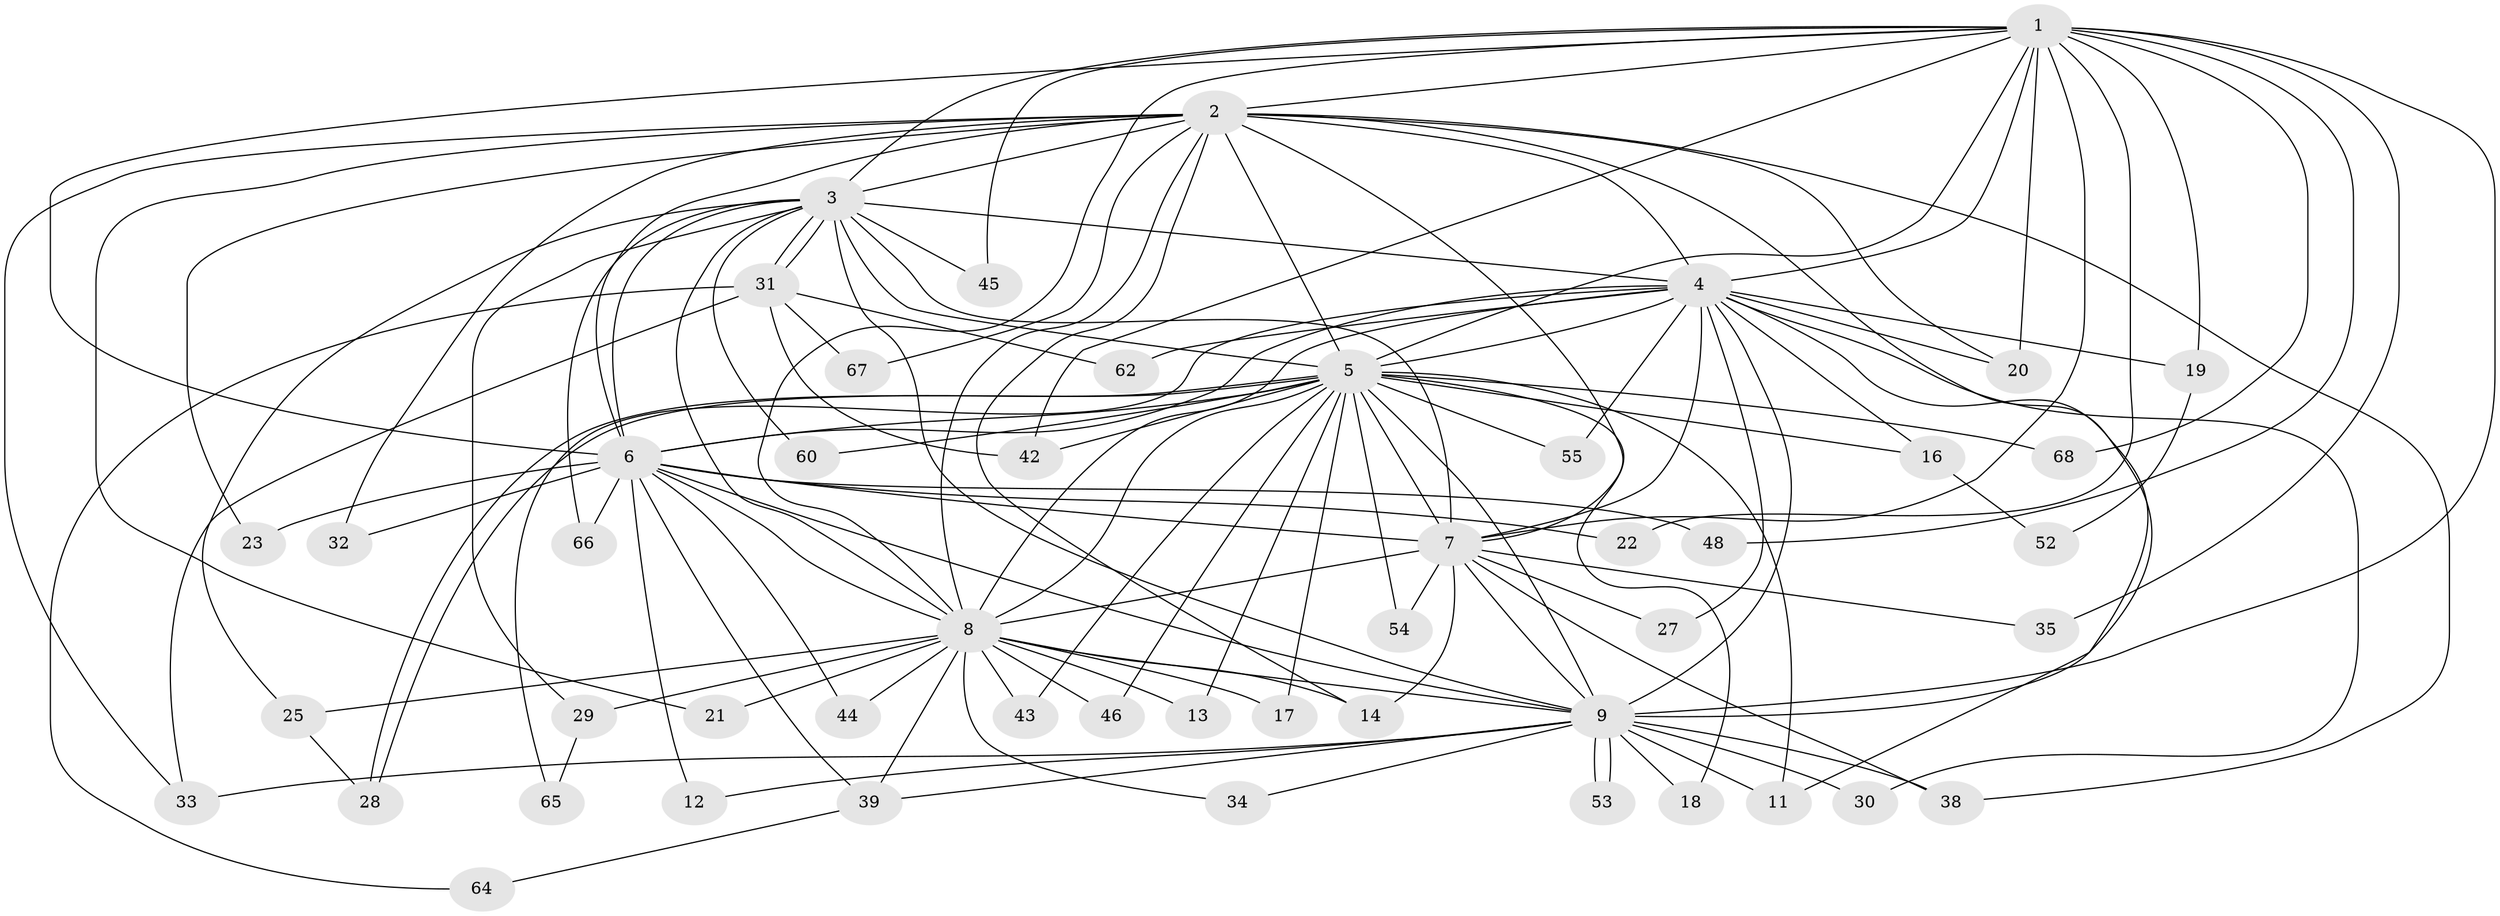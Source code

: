 // Generated by graph-tools (version 1.1) at 2025/23/03/03/25 07:23:45]
// undirected, 50 vertices, 126 edges
graph export_dot {
graph [start="1"]
  node [color=gray90,style=filled];
  1 [super="+51"];
  2 [super="+10"];
  3 [super="+56"];
  4 [super="+15"];
  5 [super="+36"];
  6 [super="+37"];
  7 [super="+24"];
  8 [super="+26"];
  9 [super="+41"];
  11;
  12;
  13;
  14 [super="+49"];
  16;
  17;
  18;
  19 [super="+59"];
  20 [super="+63"];
  21;
  22 [super="+61"];
  23;
  25 [super="+58"];
  27;
  28 [super="+57"];
  29;
  30;
  31 [super="+47"];
  32;
  33;
  34;
  35;
  38 [super="+40"];
  39 [super="+50"];
  42;
  43;
  44;
  45;
  46;
  48;
  52;
  53;
  54;
  55;
  60;
  62;
  64;
  65;
  66;
  67;
  68;
  1 -- 2 [weight=2];
  1 -- 3;
  1 -- 4;
  1 -- 5;
  1 -- 6;
  1 -- 7;
  1 -- 8;
  1 -- 9;
  1 -- 19 [weight=2];
  1 -- 20;
  1 -- 22 [weight=2];
  1 -- 35;
  1 -- 45;
  1 -- 48;
  1 -- 68;
  1 -- 42;
  2 -- 3 [weight=2];
  2 -- 4 [weight=2];
  2 -- 5 [weight=2];
  2 -- 6 [weight=2];
  2 -- 7 [weight=2];
  2 -- 8 [weight=2];
  2 -- 9 [weight=2];
  2 -- 32;
  2 -- 67;
  2 -- 33;
  2 -- 14;
  2 -- 20;
  2 -- 21;
  2 -- 23;
  2 -- 38;
  3 -- 4 [weight=2];
  3 -- 5;
  3 -- 6;
  3 -- 7;
  3 -- 8;
  3 -- 9;
  3 -- 25;
  3 -- 29;
  3 -- 31;
  3 -- 31;
  3 -- 45;
  3 -- 60;
  3 -- 66;
  4 -- 5 [weight=2];
  4 -- 6;
  4 -- 7;
  4 -- 8;
  4 -- 9;
  4 -- 11;
  4 -- 16;
  4 -- 19;
  4 -- 27;
  4 -- 30;
  4 -- 55;
  4 -- 62;
  4 -- 65;
  4 -- 20;
  5 -- 6;
  5 -- 7 [weight=2];
  5 -- 8;
  5 -- 9 [weight=2];
  5 -- 13;
  5 -- 16;
  5 -- 17;
  5 -- 18;
  5 -- 28 [weight=2];
  5 -- 28;
  5 -- 42;
  5 -- 43;
  5 -- 46;
  5 -- 54;
  5 -- 55;
  5 -- 60;
  5 -- 68;
  5 -- 11;
  6 -- 7;
  6 -- 8 [weight=2];
  6 -- 9;
  6 -- 12;
  6 -- 22;
  6 -- 23;
  6 -- 32;
  6 -- 39;
  6 -- 44;
  6 -- 48;
  6 -- 66;
  7 -- 8;
  7 -- 9;
  7 -- 14;
  7 -- 27;
  7 -- 35;
  7 -- 38;
  7 -- 54;
  8 -- 9;
  8 -- 13 [weight=2];
  8 -- 17;
  8 -- 21;
  8 -- 25;
  8 -- 29;
  8 -- 39;
  8 -- 43;
  8 -- 44;
  8 -- 46;
  8 -- 14;
  8 -- 34;
  9 -- 11;
  9 -- 12;
  9 -- 18;
  9 -- 30;
  9 -- 33;
  9 -- 34;
  9 -- 38;
  9 -- 53;
  9 -- 53;
  9 -- 39;
  16 -- 52;
  19 -- 52;
  25 -- 28;
  29 -- 65;
  31 -- 42;
  31 -- 62;
  31 -- 64;
  31 -- 67;
  31 -- 33;
  39 -- 64;
}

